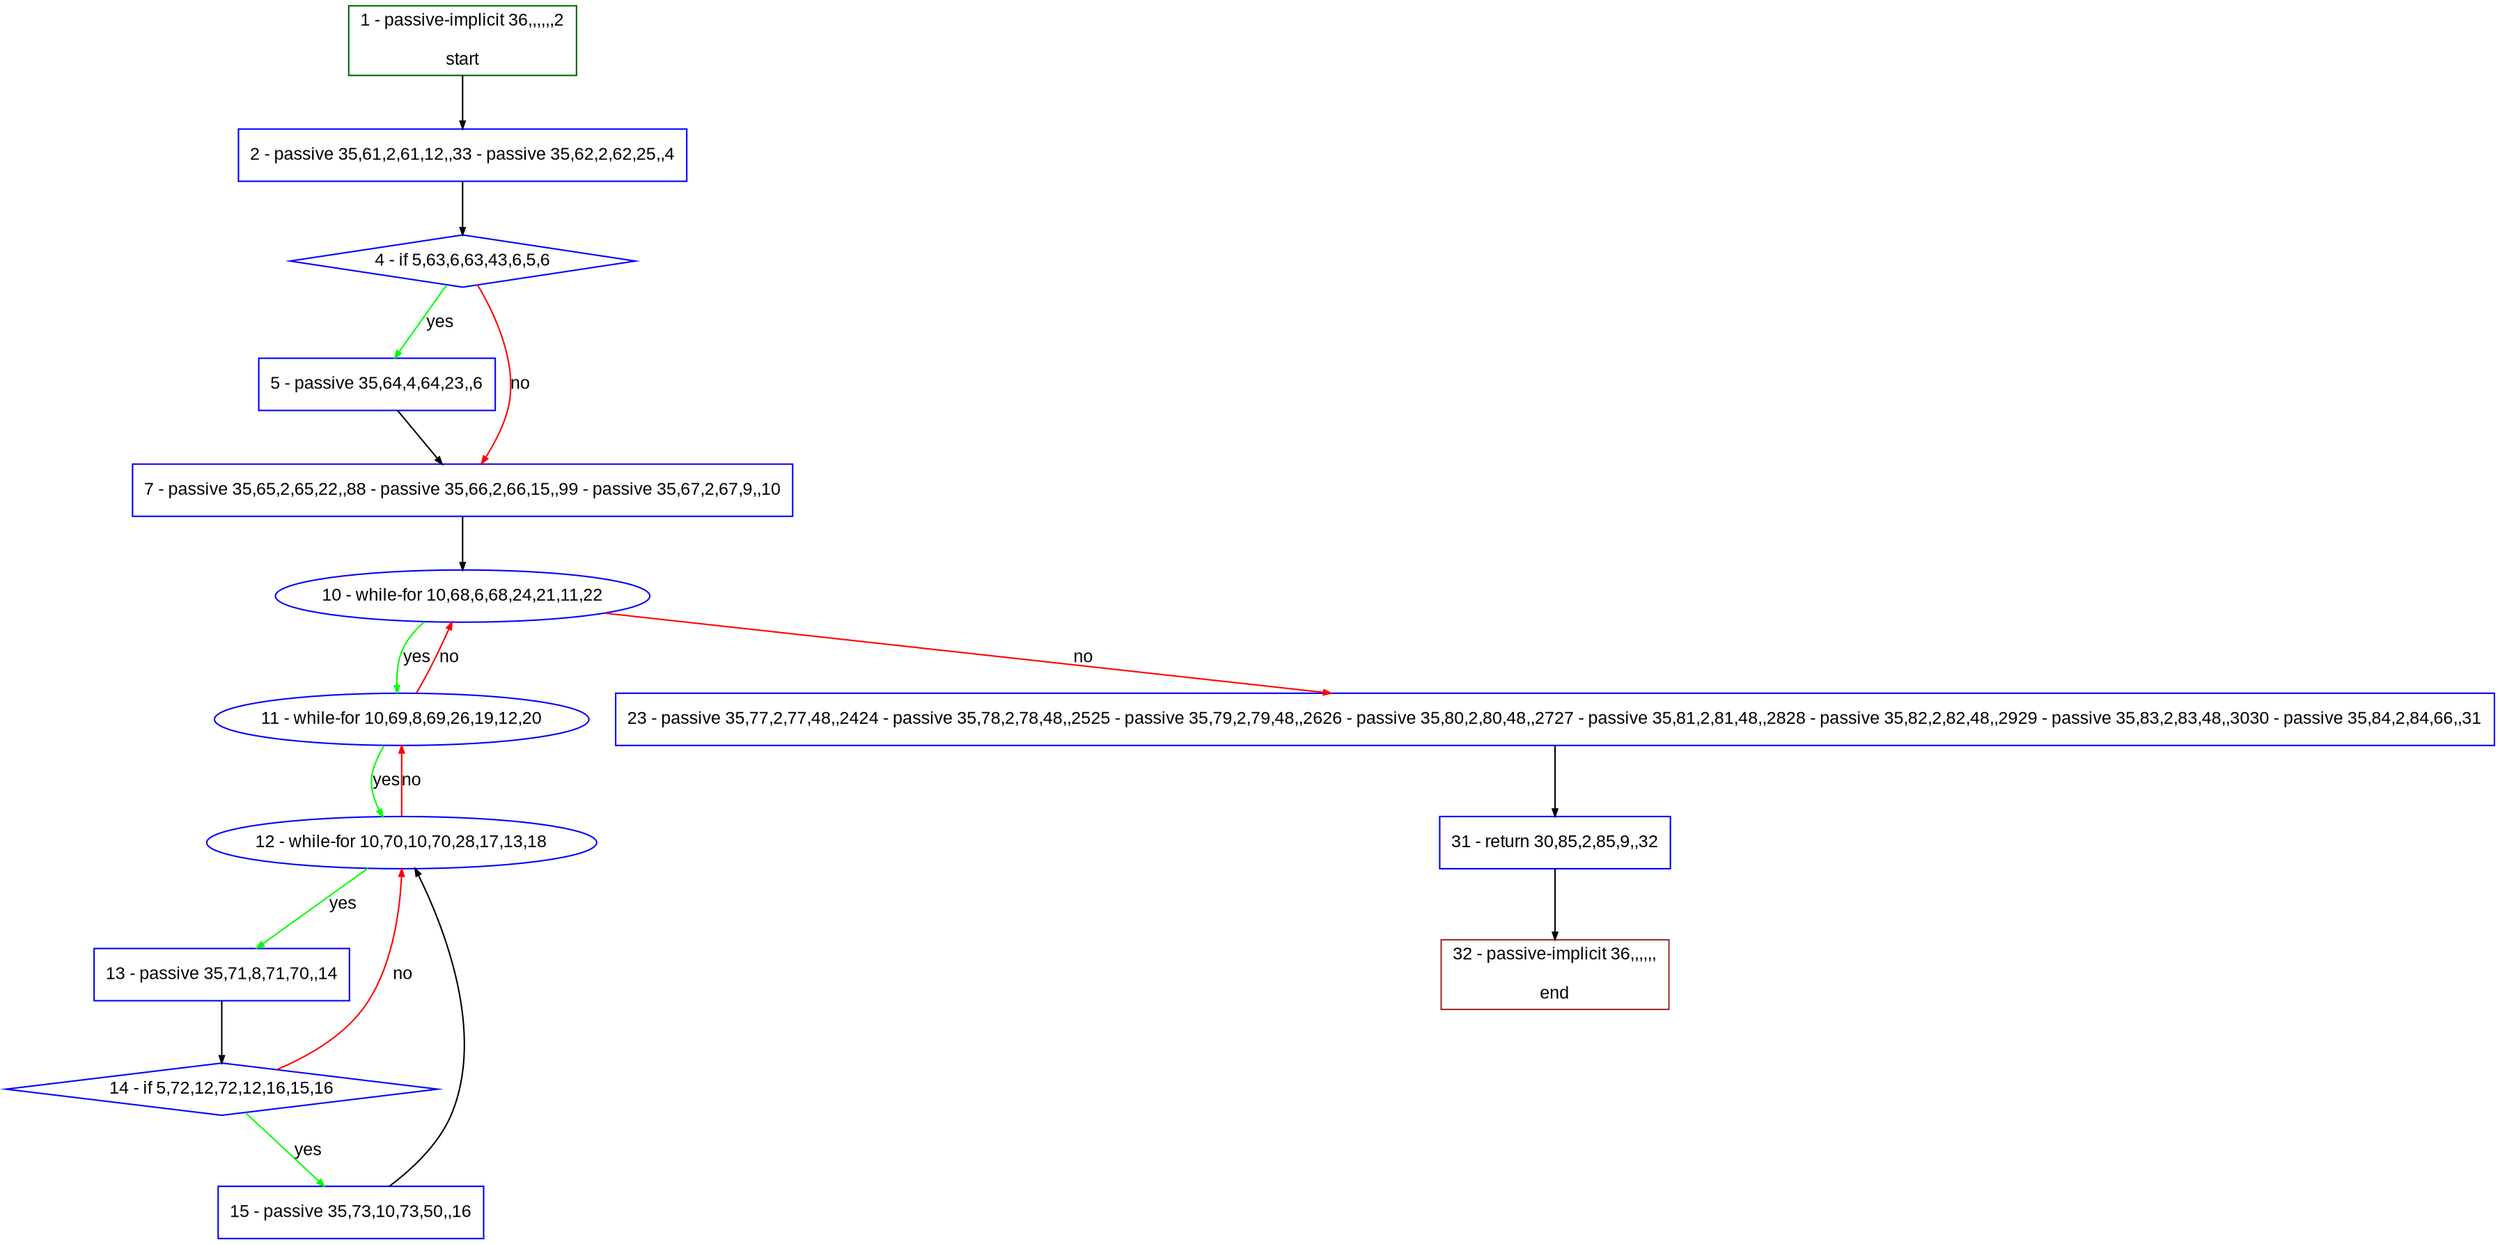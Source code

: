 digraph "" {
  graph [pack="true", label="", fontsize="12", packmode="clust", fontname="Arial", fillcolor="#FFFFCC", bgcolor="white", style="rounded,filled", compound="true"];
  node [node_initialized="no", label="", color="grey", fontsize="12", fillcolor="white", fontname="Arial", style="filled", shape="rectangle", compound="true", fixedsize="false"];
  edge [fontcolor="black", arrowhead="normal", arrowtail="none", arrowsize="0.5", ltail="", label="", color="black", fontsize="12", lhead="", fontname="Arial", dir="forward", compound="true"];
  __N1 [label="2 - passive 35,61,2,61,12,,33 - passive 35,62,2,62,25,,4", color="#0000ff", fillcolor="#ffffff", style="filled", shape="box"];
  __N2 [label="1 - passive-implicit 36,,,,,,2\n\nstart", color="#006400", fillcolor="#ffffff", style="filled", shape="box"];
  __N3 [label="4 - if 5,63,6,63,43,6,5,6", color="#0000ff", fillcolor="#ffffff", style="filled", shape="diamond"];
  __N4 [label="5 - passive 35,64,4,64,23,,6", color="#0000ff", fillcolor="#ffffff", style="filled", shape="box"];
  __N5 [label="7 - passive 35,65,2,65,22,,88 - passive 35,66,2,66,15,,99 - passive 35,67,2,67,9,,10", color="#0000ff", fillcolor="#ffffff", style="filled", shape="box"];
  __N6 [label="10 - while-for 10,68,6,68,24,21,11,22", color="#0000ff", fillcolor="#ffffff", style="filled", shape="oval"];
  __N7 [label="11 - while-for 10,69,8,69,26,19,12,20", color="#0000ff", fillcolor="#ffffff", style="filled", shape="oval"];
  __N8 [label="23 - passive 35,77,2,77,48,,2424 - passive 35,78,2,78,48,,2525 - passive 35,79,2,79,48,,2626 - passive 35,80,2,80,48,,2727 - passive 35,81,2,81,48,,2828 - passive 35,82,2,82,48,,2929 - passive 35,83,2,83,48,,3030 - passive 35,84,2,84,66,,31", color="#0000ff", fillcolor="#ffffff", style="filled", shape="box"];
  __N9 [label="12 - while-for 10,70,10,70,28,17,13,18", color="#0000ff", fillcolor="#ffffff", style="filled", shape="oval"];
  __N10 [label="13 - passive 35,71,8,71,70,,14", color="#0000ff", fillcolor="#ffffff", style="filled", shape="box"];
  __N11 [label="14 - if 5,72,12,72,12,16,15,16", color="#0000ff", fillcolor="#ffffff", style="filled", shape="diamond"];
  __N12 [label="15 - passive 35,73,10,73,50,,16", color="#0000ff", fillcolor="#ffffff", style="filled", shape="box"];
  __N13 [label="31 - return 30,85,2,85,9,,32", color="#0000ff", fillcolor="#ffffff", style="filled", shape="box"];
  __N14 [label="32 - passive-implicit 36,,,,,,\n\nend", color="#a52a2a", fillcolor="#ffffff", style="filled", shape="box"];
  __N2 -> __N1 [arrowhead="normal", arrowtail="none", color="#000000", label="", dir="forward"];
  __N1 -> __N3 [arrowhead="normal", arrowtail="none", color="#000000", label="", dir="forward"];
  __N3 -> __N4 [arrowhead="normal", arrowtail="none", color="#00ff00", label="yes", dir="forward"];
  __N3 -> __N5 [arrowhead="normal", arrowtail="none", color="#ff0000", label="no", dir="forward"];
  __N4 -> __N5 [arrowhead="normal", arrowtail="none", color="#000000", label="", dir="forward"];
  __N5 -> __N6 [arrowhead="normal", arrowtail="none", color="#000000", label="", dir="forward"];
  __N6 -> __N7 [arrowhead="normal", arrowtail="none", color="#00ff00", label="yes", dir="forward"];
  __N7 -> __N6 [arrowhead="normal", arrowtail="none", color="#ff0000", label="no", dir="forward"];
  __N6 -> __N8 [arrowhead="normal", arrowtail="none", color="#ff0000", label="no", dir="forward"];
  __N7 -> __N9 [arrowhead="normal", arrowtail="none", color="#00ff00", label="yes", dir="forward"];
  __N9 -> __N7 [arrowhead="normal", arrowtail="none", color="#ff0000", label="no", dir="forward"];
  __N9 -> __N10 [arrowhead="normal", arrowtail="none", color="#00ff00", label="yes", dir="forward"];
  __N10 -> __N11 [arrowhead="normal", arrowtail="none", color="#000000", label="", dir="forward"];
  __N11 -> __N9 [arrowhead="normal", arrowtail="none", color="#ff0000", label="no", dir="forward"];
  __N11 -> __N12 [arrowhead="normal", arrowtail="none", color="#00ff00", label="yes", dir="forward"];
  __N12 -> __N9 [arrowhead="normal", arrowtail="none", color="#000000", label="", dir="forward"];
  __N8 -> __N13 [arrowhead="normal", arrowtail="none", color="#000000", label="", dir="forward"];
  __N13 -> __N14 [arrowhead="normal", arrowtail="none", color="#000000", label="", dir="forward"];
}
